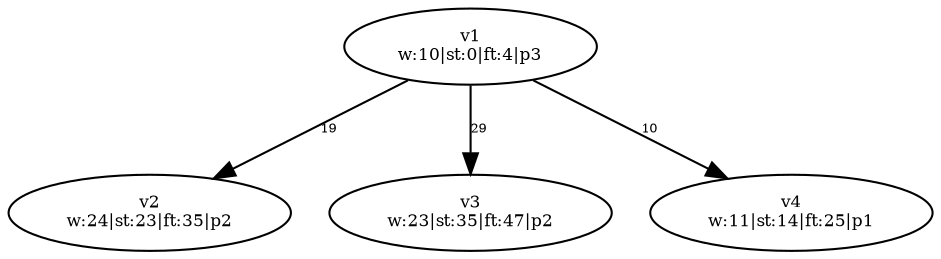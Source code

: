 digraph {
	v1 [label="v1
w:10|st:0|ft:4|p3" fontsize=8.0]
	v2 [label="v2
w:24|st:23|ft:35|p2" fontsize=8.0]
	v3 [label="v3
w:23|st:35|ft:47|p2" fontsize=8.0]
	v4 [label="v4
w:11|st:14|ft:25|p1" fontsize=8.0]
	v1 -> v2 [label=19 constraint=true fontsize=6.0]
	v1 -> v3 [label=29 constraint=true fontsize=6.0]
	v1 -> v4 [label=10 constraint=true fontsize=6.0]
}
